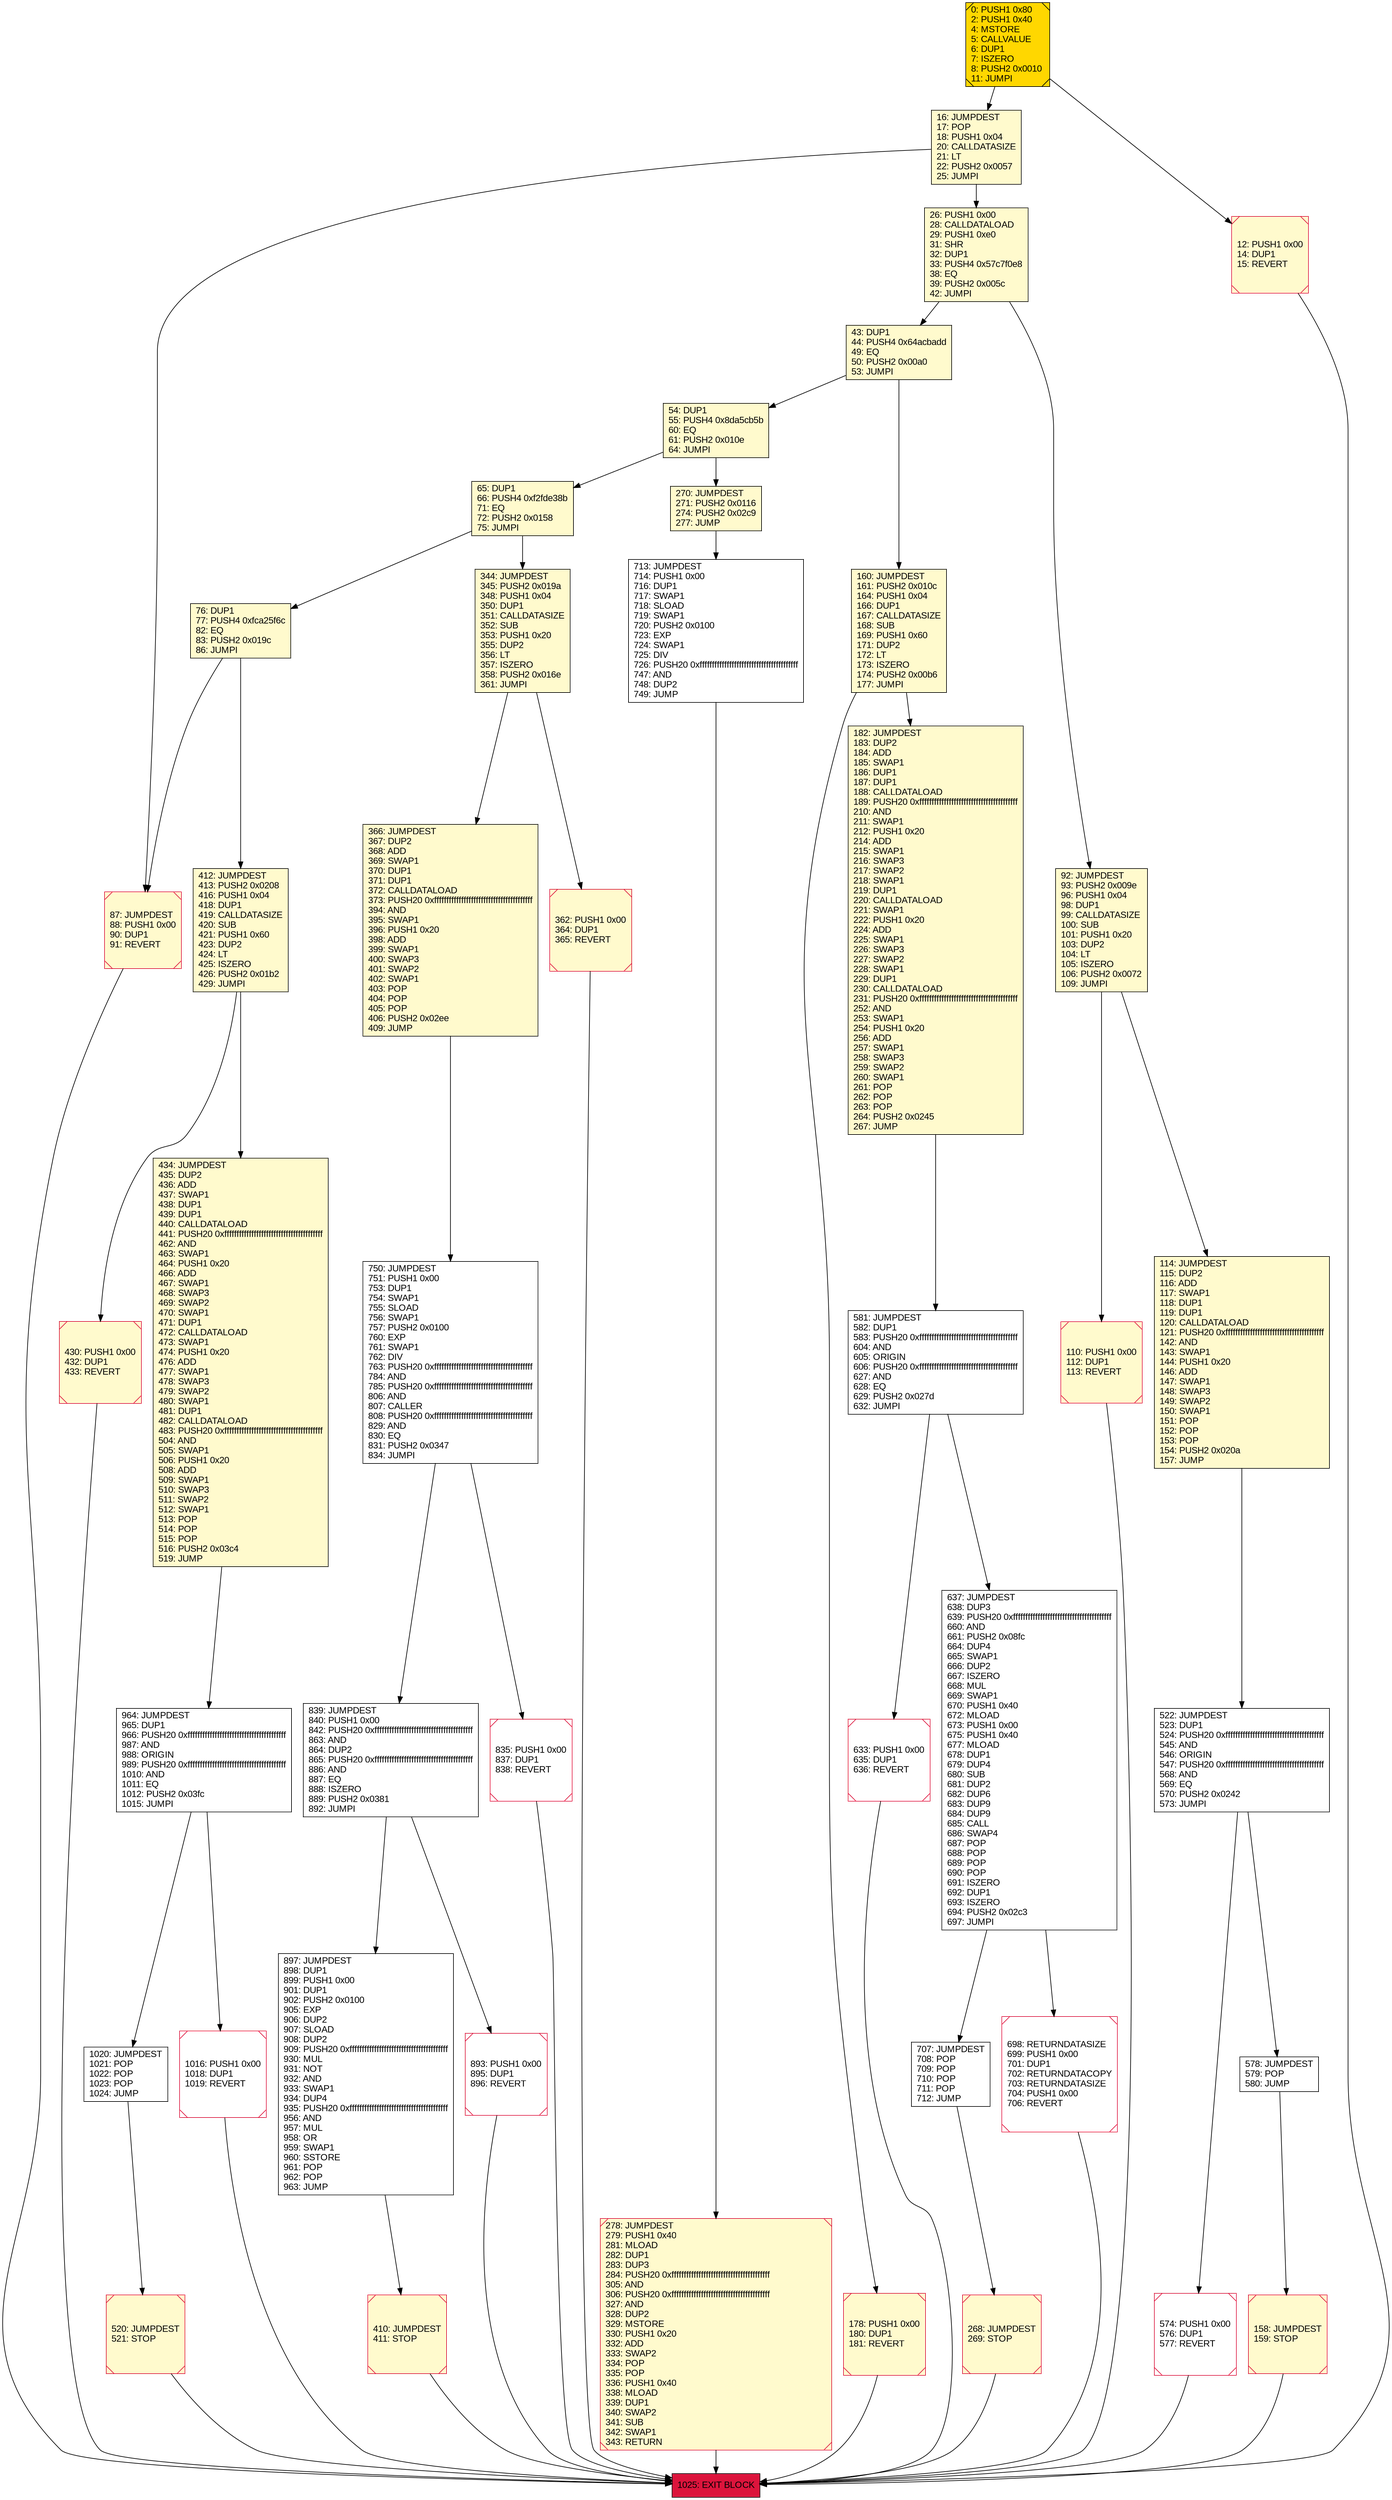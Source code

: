 digraph G {
bgcolor=transparent rankdir=UD;
node [shape=box style=filled color=black fillcolor=white fontname=arial fontcolor=black];
1025 [label="1025: EXIT BLOCK\l" fillcolor=crimson ];
270 [label="270: JUMPDEST\l271: PUSH2 0x0116\l274: PUSH2 0x02c9\l277: JUMP\l" fillcolor=lemonchiffon ];
278 [label="278: JUMPDEST\l279: PUSH1 0x40\l281: MLOAD\l282: DUP1\l283: DUP3\l284: PUSH20 0xffffffffffffffffffffffffffffffffffffffff\l305: AND\l306: PUSH20 0xffffffffffffffffffffffffffffffffffffffff\l327: AND\l328: DUP2\l329: MSTORE\l330: PUSH1 0x20\l332: ADD\l333: SWAP2\l334: POP\l335: POP\l336: PUSH1 0x40\l338: MLOAD\l339: DUP1\l340: SWAP2\l341: SUB\l342: SWAP1\l343: RETURN\l" fillcolor=lemonchiffon shape=Msquare color=crimson ];
581 [label="581: JUMPDEST\l582: DUP1\l583: PUSH20 0xffffffffffffffffffffffffffffffffffffffff\l604: AND\l605: ORIGIN\l606: PUSH20 0xffffffffffffffffffffffffffffffffffffffff\l627: AND\l628: EQ\l629: PUSH2 0x027d\l632: JUMPI\l" ];
158 [label="158: JUMPDEST\l159: STOP\l" fillcolor=lemonchiffon shape=Msquare color=crimson ];
362 [label="362: PUSH1 0x00\l364: DUP1\l365: REVERT\l" fillcolor=lemonchiffon shape=Msquare color=crimson ];
707 [label="707: JUMPDEST\l708: POP\l709: POP\l710: POP\l711: POP\l712: JUMP\l" ];
410 [label="410: JUMPDEST\l411: STOP\l" fillcolor=lemonchiffon shape=Msquare color=crimson ];
637 [label="637: JUMPDEST\l638: DUP3\l639: PUSH20 0xffffffffffffffffffffffffffffffffffffffff\l660: AND\l661: PUSH2 0x08fc\l664: DUP4\l665: SWAP1\l666: DUP2\l667: ISZERO\l668: MUL\l669: SWAP1\l670: PUSH1 0x40\l672: MLOAD\l673: PUSH1 0x00\l675: PUSH1 0x40\l677: MLOAD\l678: DUP1\l679: DUP4\l680: SUB\l681: DUP2\l682: DUP6\l683: DUP9\l684: DUP9\l685: CALL\l686: SWAP4\l687: POP\l688: POP\l689: POP\l690: POP\l691: ISZERO\l692: DUP1\l693: ISZERO\l694: PUSH2 0x02c3\l697: JUMPI\l" ];
110 [label="110: PUSH1 0x00\l112: DUP1\l113: REVERT\l" fillcolor=lemonchiffon shape=Msquare color=crimson ];
430 [label="430: PUSH1 0x00\l432: DUP1\l433: REVERT\l" fillcolor=lemonchiffon shape=Msquare color=crimson ];
750 [label="750: JUMPDEST\l751: PUSH1 0x00\l753: DUP1\l754: SWAP1\l755: SLOAD\l756: SWAP1\l757: PUSH2 0x0100\l760: EXP\l761: SWAP1\l762: DIV\l763: PUSH20 0xffffffffffffffffffffffffffffffffffffffff\l784: AND\l785: PUSH20 0xffffffffffffffffffffffffffffffffffffffff\l806: AND\l807: CALLER\l808: PUSH20 0xffffffffffffffffffffffffffffffffffffffff\l829: AND\l830: EQ\l831: PUSH2 0x0347\l834: JUMPI\l" ];
839 [label="839: JUMPDEST\l840: PUSH1 0x00\l842: PUSH20 0xffffffffffffffffffffffffffffffffffffffff\l863: AND\l864: DUP2\l865: PUSH20 0xffffffffffffffffffffffffffffffffffffffff\l886: AND\l887: EQ\l888: ISZERO\l889: PUSH2 0x0381\l892: JUMPI\l" ];
87 [label="87: JUMPDEST\l88: PUSH1 0x00\l90: DUP1\l91: REVERT\l" fillcolor=lemonchiffon shape=Msquare color=crimson ];
92 [label="92: JUMPDEST\l93: PUSH2 0x009e\l96: PUSH1 0x04\l98: DUP1\l99: CALLDATASIZE\l100: SUB\l101: PUSH1 0x20\l103: DUP2\l104: LT\l105: ISZERO\l106: PUSH2 0x0072\l109: JUMPI\l" fillcolor=lemonchiffon ];
178 [label="178: PUSH1 0x00\l180: DUP1\l181: REVERT\l" fillcolor=lemonchiffon shape=Msquare color=crimson ];
43 [label="43: DUP1\l44: PUSH4 0x64acbadd\l49: EQ\l50: PUSH2 0x00a0\l53: JUMPI\l" fillcolor=lemonchiffon ];
65 [label="65: DUP1\l66: PUSH4 0xf2fde38b\l71: EQ\l72: PUSH2 0x0158\l75: JUMPI\l" fillcolor=lemonchiffon ];
522 [label="522: JUMPDEST\l523: DUP1\l524: PUSH20 0xffffffffffffffffffffffffffffffffffffffff\l545: AND\l546: ORIGIN\l547: PUSH20 0xffffffffffffffffffffffffffffffffffffffff\l568: AND\l569: EQ\l570: PUSH2 0x0242\l573: JUMPI\l" ];
268 [label="268: JUMPDEST\l269: STOP\l" fillcolor=lemonchiffon shape=Msquare color=crimson ];
633 [label="633: PUSH1 0x00\l635: DUP1\l636: REVERT\l" shape=Msquare color=crimson ];
0 [label="0: PUSH1 0x80\l2: PUSH1 0x40\l4: MSTORE\l5: CALLVALUE\l6: DUP1\l7: ISZERO\l8: PUSH2 0x0010\l11: JUMPI\l" fillcolor=lemonchiffon shape=Msquare fillcolor=gold ];
1016 [label="1016: PUSH1 0x00\l1018: DUP1\l1019: REVERT\l" shape=Msquare color=crimson ];
76 [label="76: DUP1\l77: PUSH4 0xfca25f6c\l82: EQ\l83: PUSH2 0x019c\l86: JUMPI\l" fillcolor=lemonchiffon ];
520 [label="520: JUMPDEST\l521: STOP\l" fillcolor=lemonchiffon shape=Msquare color=crimson ];
893 [label="893: PUSH1 0x00\l895: DUP1\l896: REVERT\l" shape=Msquare color=crimson ];
1020 [label="1020: JUMPDEST\l1021: POP\l1022: POP\l1023: POP\l1024: JUMP\l" ];
574 [label="574: PUSH1 0x00\l576: DUP1\l577: REVERT\l" shape=Msquare color=crimson ];
412 [label="412: JUMPDEST\l413: PUSH2 0x0208\l416: PUSH1 0x04\l418: DUP1\l419: CALLDATASIZE\l420: SUB\l421: PUSH1 0x60\l423: DUP2\l424: LT\l425: ISZERO\l426: PUSH2 0x01b2\l429: JUMPI\l" fillcolor=lemonchiffon ];
698 [label="698: RETURNDATASIZE\l699: PUSH1 0x00\l701: DUP1\l702: RETURNDATACOPY\l703: RETURNDATASIZE\l704: PUSH1 0x00\l706: REVERT\l" shape=Msquare color=crimson ];
835 [label="835: PUSH1 0x00\l837: DUP1\l838: REVERT\l" shape=Msquare color=crimson ];
434 [label="434: JUMPDEST\l435: DUP2\l436: ADD\l437: SWAP1\l438: DUP1\l439: DUP1\l440: CALLDATALOAD\l441: PUSH20 0xffffffffffffffffffffffffffffffffffffffff\l462: AND\l463: SWAP1\l464: PUSH1 0x20\l466: ADD\l467: SWAP1\l468: SWAP3\l469: SWAP2\l470: SWAP1\l471: DUP1\l472: CALLDATALOAD\l473: SWAP1\l474: PUSH1 0x20\l476: ADD\l477: SWAP1\l478: SWAP3\l479: SWAP2\l480: SWAP1\l481: DUP1\l482: CALLDATALOAD\l483: PUSH20 0xffffffffffffffffffffffffffffffffffffffff\l504: AND\l505: SWAP1\l506: PUSH1 0x20\l508: ADD\l509: SWAP1\l510: SWAP3\l511: SWAP2\l512: SWAP1\l513: POP\l514: POP\l515: POP\l516: PUSH2 0x03c4\l519: JUMP\l" fillcolor=lemonchiffon ];
26 [label="26: PUSH1 0x00\l28: CALLDATALOAD\l29: PUSH1 0xe0\l31: SHR\l32: DUP1\l33: PUSH4 0x57c7f0e8\l38: EQ\l39: PUSH2 0x005c\l42: JUMPI\l" fillcolor=lemonchiffon ];
578 [label="578: JUMPDEST\l579: POP\l580: JUMP\l" ];
114 [label="114: JUMPDEST\l115: DUP2\l116: ADD\l117: SWAP1\l118: DUP1\l119: DUP1\l120: CALLDATALOAD\l121: PUSH20 0xffffffffffffffffffffffffffffffffffffffff\l142: AND\l143: SWAP1\l144: PUSH1 0x20\l146: ADD\l147: SWAP1\l148: SWAP3\l149: SWAP2\l150: SWAP1\l151: POP\l152: POP\l153: POP\l154: PUSH2 0x020a\l157: JUMP\l" fillcolor=lemonchiffon ];
16 [label="16: JUMPDEST\l17: POP\l18: PUSH1 0x04\l20: CALLDATASIZE\l21: LT\l22: PUSH2 0x0057\l25: JUMPI\l" fillcolor=lemonchiffon ];
366 [label="366: JUMPDEST\l367: DUP2\l368: ADD\l369: SWAP1\l370: DUP1\l371: DUP1\l372: CALLDATALOAD\l373: PUSH20 0xffffffffffffffffffffffffffffffffffffffff\l394: AND\l395: SWAP1\l396: PUSH1 0x20\l398: ADD\l399: SWAP1\l400: SWAP3\l401: SWAP2\l402: SWAP1\l403: POP\l404: POP\l405: POP\l406: PUSH2 0x02ee\l409: JUMP\l" fillcolor=lemonchiffon ];
12 [label="12: PUSH1 0x00\l14: DUP1\l15: REVERT\l" fillcolor=lemonchiffon shape=Msquare color=crimson ];
54 [label="54: DUP1\l55: PUSH4 0x8da5cb5b\l60: EQ\l61: PUSH2 0x010e\l64: JUMPI\l" fillcolor=lemonchiffon ];
182 [label="182: JUMPDEST\l183: DUP2\l184: ADD\l185: SWAP1\l186: DUP1\l187: DUP1\l188: CALLDATALOAD\l189: PUSH20 0xffffffffffffffffffffffffffffffffffffffff\l210: AND\l211: SWAP1\l212: PUSH1 0x20\l214: ADD\l215: SWAP1\l216: SWAP3\l217: SWAP2\l218: SWAP1\l219: DUP1\l220: CALLDATALOAD\l221: SWAP1\l222: PUSH1 0x20\l224: ADD\l225: SWAP1\l226: SWAP3\l227: SWAP2\l228: SWAP1\l229: DUP1\l230: CALLDATALOAD\l231: PUSH20 0xffffffffffffffffffffffffffffffffffffffff\l252: AND\l253: SWAP1\l254: PUSH1 0x20\l256: ADD\l257: SWAP1\l258: SWAP3\l259: SWAP2\l260: SWAP1\l261: POP\l262: POP\l263: POP\l264: PUSH2 0x0245\l267: JUMP\l" fillcolor=lemonchiffon ];
964 [label="964: JUMPDEST\l965: DUP1\l966: PUSH20 0xffffffffffffffffffffffffffffffffffffffff\l987: AND\l988: ORIGIN\l989: PUSH20 0xffffffffffffffffffffffffffffffffffffffff\l1010: AND\l1011: EQ\l1012: PUSH2 0x03fc\l1015: JUMPI\l" ];
897 [label="897: JUMPDEST\l898: DUP1\l899: PUSH1 0x00\l901: DUP1\l902: PUSH2 0x0100\l905: EXP\l906: DUP2\l907: SLOAD\l908: DUP2\l909: PUSH20 0xffffffffffffffffffffffffffffffffffffffff\l930: MUL\l931: NOT\l932: AND\l933: SWAP1\l934: DUP4\l935: PUSH20 0xffffffffffffffffffffffffffffffffffffffff\l956: AND\l957: MUL\l958: OR\l959: SWAP1\l960: SSTORE\l961: POP\l962: POP\l963: JUMP\l" ];
160 [label="160: JUMPDEST\l161: PUSH2 0x010c\l164: PUSH1 0x04\l166: DUP1\l167: CALLDATASIZE\l168: SUB\l169: PUSH1 0x60\l171: DUP2\l172: LT\l173: ISZERO\l174: PUSH2 0x00b6\l177: JUMPI\l" fillcolor=lemonchiffon ];
344 [label="344: JUMPDEST\l345: PUSH2 0x019a\l348: PUSH1 0x04\l350: DUP1\l351: CALLDATASIZE\l352: SUB\l353: PUSH1 0x20\l355: DUP2\l356: LT\l357: ISZERO\l358: PUSH2 0x016e\l361: JUMPI\l" fillcolor=lemonchiffon ];
713 [label="713: JUMPDEST\l714: PUSH1 0x00\l716: DUP1\l717: SWAP1\l718: SLOAD\l719: SWAP1\l720: PUSH2 0x0100\l723: EXP\l724: SWAP1\l725: DIV\l726: PUSH20 0xffffffffffffffffffffffffffffffffffffffff\l747: AND\l748: DUP2\l749: JUMP\l" ];
1020 -> 520;
522 -> 574;
158 -> 1025;
160 -> 182;
16 -> 26;
430 -> 1025;
410 -> 1025;
178 -> 1025;
707 -> 268;
268 -> 1025;
434 -> 964;
92 -> 110;
520 -> 1025;
574 -> 1025;
698 -> 1025;
65 -> 344;
964 -> 1020;
43 -> 54;
54 -> 65;
12 -> 1025;
160 -> 178;
182 -> 581;
750 -> 835;
0 -> 12;
26 -> 92;
344 -> 362;
16 -> 87;
713 -> 278;
26 -> 43;
114 -> 522;
750 -> 839;
65 -> 76;
412 -> 434;
637 -> 707;
278 -> 1025;
76 -> 87;
581 -> 637;
362 -> 1025;
839 -> 893;
110 -> 1025;
344 -> 366;
87 -> 1025;
1016 -> 1025;
633 -> 1025;
893 -> 1025;
581 -> 633;
964 -> 1016;
835 -> 1025;
43 -> 160;
839 -> 897;
412 -> 430;
578 -> 158;
637 -> 698;
0 -> 16;
92 -> 114;
54 -> 270;
897 -> 410;
76 -> 412;
270 -> 713;
366 -> 750;
522 -> 578;
}